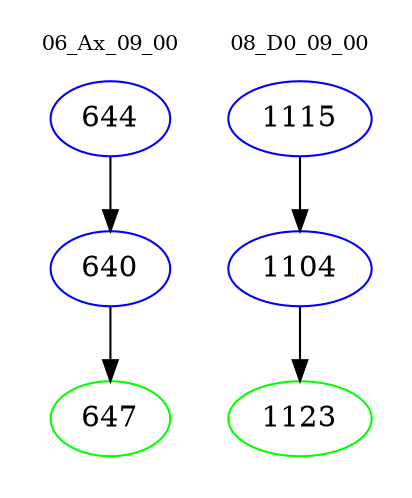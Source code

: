 digraph{
subgraph cluster_0 {
color = white
label = "06_Ax_09_00";
fontsize=10;
T0_644 [label="644", color="blue"]
T0_644 -> T0_640 [color="black"]
T0_640 [label="640", color="blue"]
T0_640 -> T0_647 [color="black"]
T0_647 [label="647", color="green"]
}
subgraph cluster_1 {
color = white
label = "08_D0_09_00";
fontsize=10;
T1_1115 [label="1115", color="blue"]
T1_1115 -> T1_1104 [color="black"]
T1_1104 [label="1104", color="blue"]
T1_1104 -> T1_1123 [color="black"]
T1_1123 [label="1123", color="green"]
}
}
